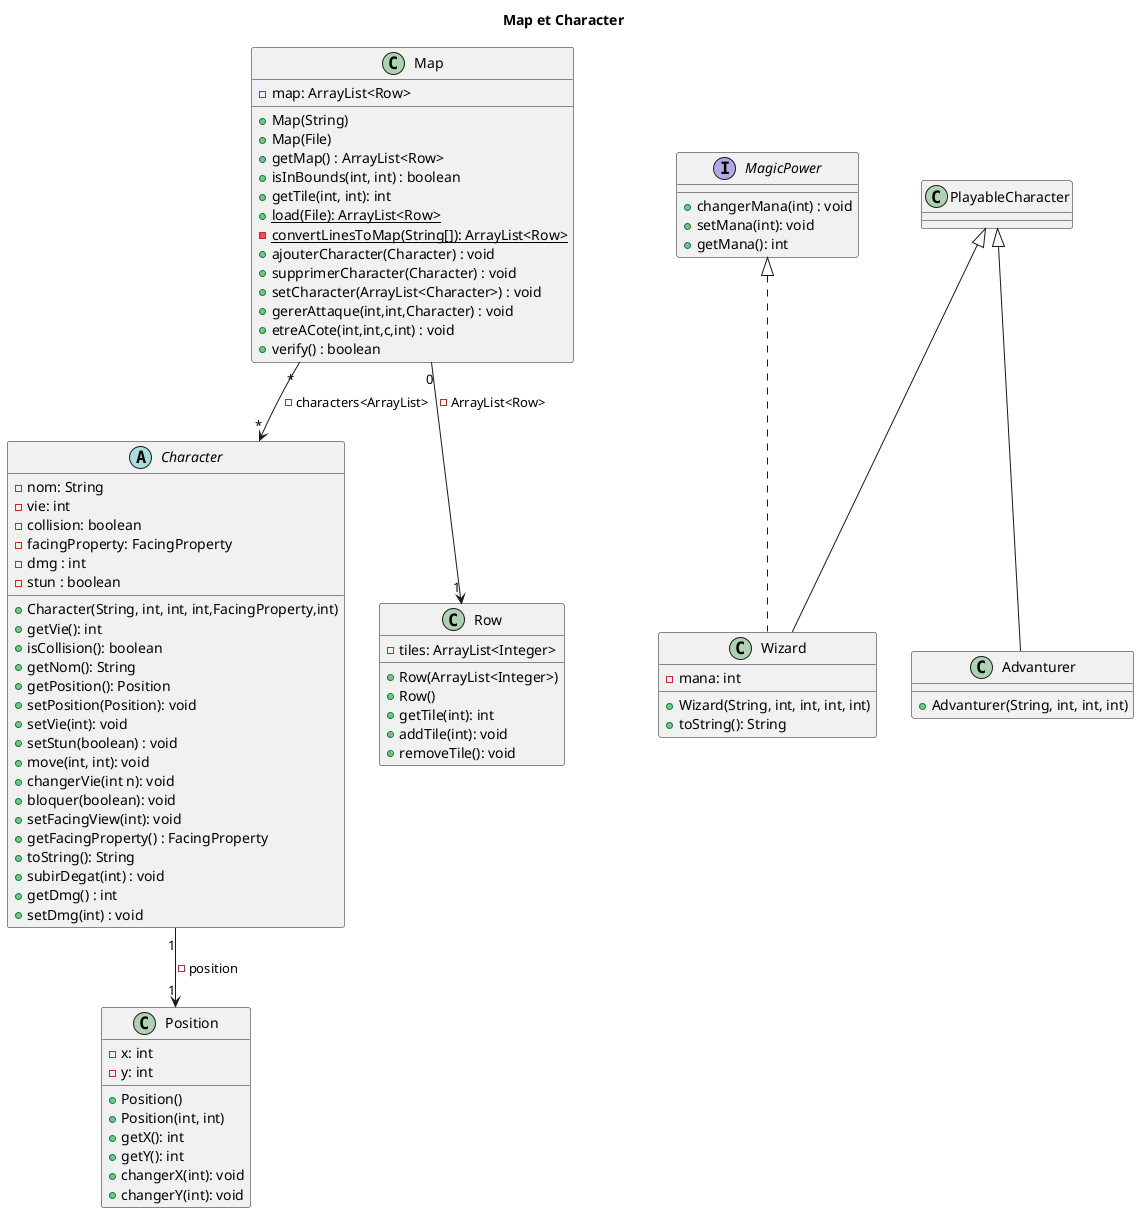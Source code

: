 @startuml

title Map et Character 

Map "*" --> "*" Character : -characters<ArrayList>

class Map {
    - map: ArrayList<Row>
    + Map(String)
    + Map(File)
    + getMap() : ArrayList<Row>
    + isInBounds(int, int) : boolean
    + getTile(int, int): int
    + {static} load(File): ArrayList<Row>
    - {static} convertLinesToMap(String[]): ArrayList<Row>
    + ajouterCharacter(Character) : void
    + supprimerCharacter(Character) : void
    + setCharacter(ArrayList<Character>) : void
    + gererAttaque(int,int,Character) : void
    + etreACote(int,int,c,int) : void
    + verify() : boolean
}

Map "0" --> "1" Row : - ArrayList<Row>

class Row {
    - tiles: ArrayList<Integer>
    + Row(ArrayList<Integer>)
    + Row()
    + getTile(int): int
    + addTile(int): void
    + removeTile(): void
} 

Character "1" --> "1" Position : - position

abstract class Character {
    - nom: String
    - vie: int
    - collision: boolean
    - facingProperty: FacingProperty
    - dmg : int
    - stun : boolean
    + Character(String, int, int, int,FacingProperty,int)
    + getVie(): int
    + isCollision(): boolean
    + getNom(): String
    + getPosition(): Position
    + setPosition(Position): void
    + setVie(int): void 
    + setStun(boolean) : void
    + move(int, int): void
    + changerVie(int n): void
    + bloquer(boolean): void
    + setFacingView(int): void
    + getFacingProperty() : FacingProperty
    + toString(): String
    + subirDegat(int) : void
    + getDmg() : int
    + setDmg(int) : void
}

class Position {
    + Position()
    + Position(int, int)
    - x: int
    - y: int
    + getX(): int
    + getY(): int
    + changerX(int): void
    + changerY(int): void
}

interface MagicPower {
    + changerMana(int) : void
    + setMana(int): void
    + getMana(): int
}

class Advanturer extends PlayableCharacter {
    + Advanturer(String, int, int, int)
}
class Wizard extends PlayableCharacter implements MagicPower {
    - mana: int
    + Wizard(String, int, int, int, int)
    + toString(): String
}

@enduml

